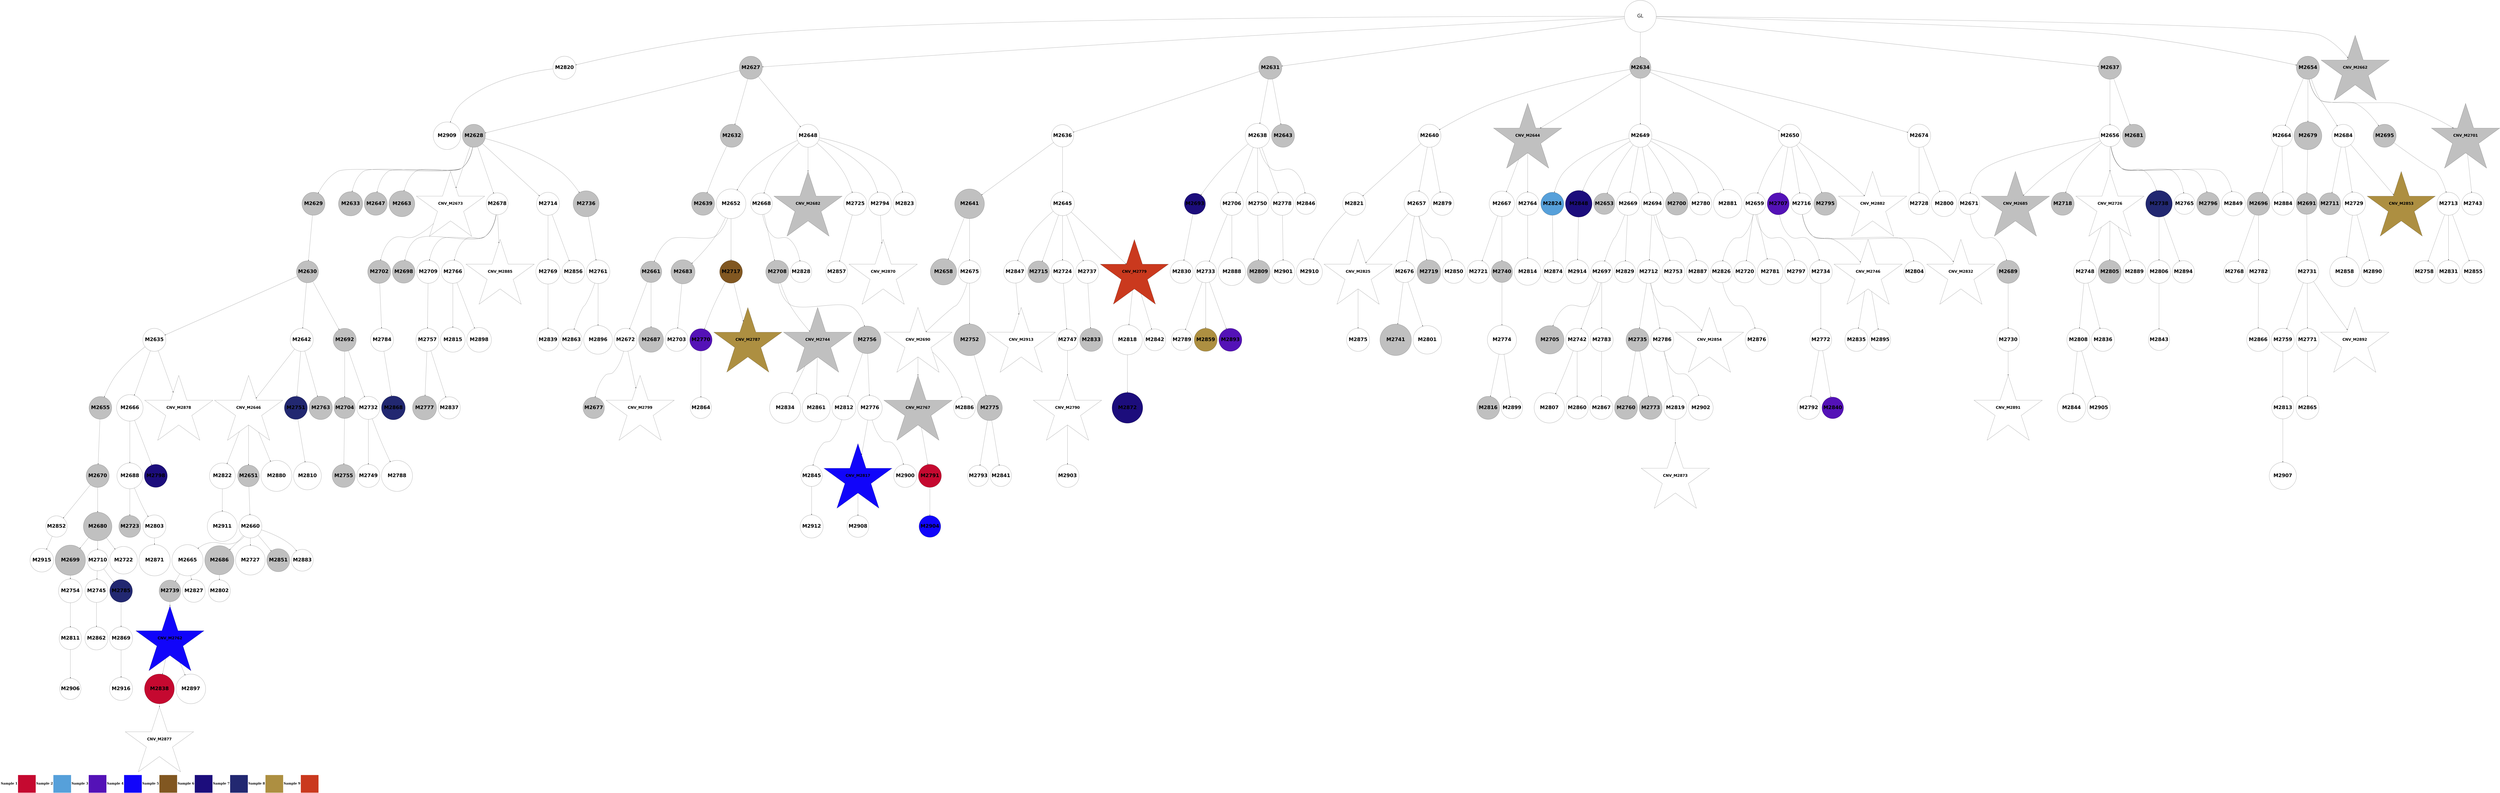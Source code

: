 digraph G { 
rankdir=TB;
2818 -> 2855;
2820 -> 2856;
2820 -> 2917;
2823 -> 2918;
2824 -> 2857;
2825 -> 2919;
2829 -> 2920;
2830 -> 2884;
2831 -> 2885;
2832 -> 2921;
2833 -> 2922;
2834 -> 2923;
2836 -> 2886;
2837 -> 2887;
2838 -> 2888;
2850 -> 2889;
2857 -> 2924;
2859 -> 2925;
2860 -> 2926;
2864 -> 2927;
2881 -> 2928;
2638 -> 2639;
2638 -> 2643;
2638 -> 2646;
2638 -> 2649;
2638 -> 2666;
2638 -> 2674;
2638 -> 2832;
2639 -> 2640;
2639 -> 2644;
2639 -> 2660;
2640 -> 2641;
2640 -> 2645;
2640 -> 2659;
2640 -> 2675;
2640 -> 2685;
2640 -> 2690;
2640 -> 2726;
2640 -> 2748;
2641 -> 2642;
2642 -> 2647;
2642 -> 2654;
2642 -> 2704;
2643 -> 2648;
2643 -> 2650;
2643 -> 2655;
2644 -> 2651;
2646 -> 2652;
2646 -> 2656;
2646 -> 2661;
2646 -> 2662;
2646 -> 2686;
2647 -> 2667;
2647 -> 2678;
2647 -> 2890;
2648 -> 2653;
2648 -> 2657;
2649 -> 2668;
2649 -> 2693;
2650 -> 2705;
2650 -> 2718;
2650 -> 2762;
2650 -> 2790;
2650 -> 2858;
2652 -> 2669;
2652 -> 2833;
2652 -> 2891;
2653 -> 2670;
2653 -> 2687;
2654 -> 2658;
2654 -> 2763;
2654 -> 2775;
2656 -> 2679;
2656 -> 2776;
2657 -> 2727;
2657 -> 2736;
2657 -> 2749;
2657 -> 2791;
2657 -> 2859;
2658 -> 2663;
2658 -> 2834;
2658 -> 2892;
2660 -> 2664;
2660 -> 2680;
2660 -> 2694;
2660 -> 2737;
2660 -> 2806;
2660 -> 2835;
2661 -> 2665;
2661 -> 2681;
2661 -> 2706;
2661 -> 2712;
2661 -> 2792;
2661 -> 2836;
2661 -> 2860;
2661 -> 2893;
2662 -> 2671;
2662 -> 2719;
2662 -> 2728;
2662 -> 2807;
2662 -> 2894;
2663 -> 2672;
2664 -> 2673;
2664 -> 2695;
2664 -> 2729;
2666 -> 2676;
2666 -> 2691;
2666 -> 2696;
2666 -> 2707;
2666 -> 2713;
2667 -> 2682;
2668 -> 2683;
2668 -> 2697;
2668 -> 2730;
2668 -> 2738;
2668 -> 2750;
2668 -> 2777;
2668 -> 2808;
2668 -> 2861;
2669 -> 2688;
2669 -> 2731;
2669 -> 2837;
2669 -> 2862;
2671 -> 2732;
2671 -> 2793;
2671 -> 2809;
2671 -> 2838;
2672 -> 2677;
2672 -> 2698;
2672 -> 2739;
2672 -> 2863;
2672 -> 2895;
2673 -> 2684;
2673 -> 2699;
2676 -> 2708;
2676 -> 2896;
2677 -> 2751;
2677 -> 2839;
2678 -> 2700;
2678 -> 2810;
2679 -> 2733;
2679 -> 2752;
2680 -> 2720;
2680 -> 2840;
2681 -> 2709;
2681 -> 2841;
2682 -> 2692;
2682 -> 2864;
2683 -> 2701;
2684 -> 2689;
2684 -> 2811;
2685 -> 2714;
2686 -> 2740;
2686 -> 2812;
2687 -> 2702;
2687 -> 2764;
2688 -> 2753;
2688 -> 2813;
2690 -> 2710;
2690 -> 2721;
2690 -> 2778;
2690 -> 2897;
2691 -> 2703;
2692 -> 2711;
2692 -> 2722;
2692 -> 2734;
2695 -> 2715;
2696 -> 2723;
2696 -> 2741;
2696 -> 2865;
2698 -> 2814;
2700 -> 2735;
2700 -> 2815;
2701 -> 2742;
2702 -> 2779;
2702 -> 2898;
2703 -> 2743;
2704 -> 2716;
2704 -> 2744;
2705 -> 2842;
2706 -> 2724;
2706 -> 2765;
2706 -> 2899;
2707 -> 2725;
2708 -> 2780;
2708 -> 2794;
2709 -> 2717;
2709 -> 2754;
2709 -> 2795;
2711 -> 2766;
2713 -> 2755;
2714 -> 2796;
2716 -> 2767;
2718 -> 2745;
2718 -> 2900;
2719 -> 2746;
2720 -> 2756;
2720 -> 2768;
2721 -> 2769;
2722 -> 2757;
2722 -> 2797;
2724 -> 2747;
2724 -> 2798;
2724 -> 2866;
2725 -> 2770;
2725 -> 2843;
2725 -> 2867;
2726 -> 2781;
2726 -> 2868;
2728 -> 2758;
2728 -> 2816;
2728 -> 2844;
2729 -> 2782;
2729 -> 2799;
2736 -> 2759;
2737 -> 2869;
2738 -> 2760;
2738 -> 2817;
2738 -> 2901;
2741 -> 2870;
2741 -> 2902;
2742 -> 2903;
2743 -> 2771;
2743 -> 2783;
2743 -> 2904;
2744 -> 2761;
2744 -> 2800;
2745 -> 2801;
2745 -> 2871;
2745 -> 2905;
2746 -> 2784;
2747 -> 2772;
2747 -> 2785;
2748 -> 2773;
2749 -> 2845;
2750 -> 2818;
2750 -> 2906;
2751 -> 2774;
2752 -> 2786;
2754 -> 2819;
2754 -> 2872;
2756 -> 2846;
2756 -> 2873;
2757 -> 2874;
2758 -> 2847;
2758 -> 2907;
2759 -> 2802;
2760 -> 2820;
2760 -> 2848;
2762 -> 2821;
2763 -> 2822;
2764 -> 2787;
2766 -> 2823;
2768 -> 2788;
2768 -> 2824;
2769 -> 2789;
2769 -> 2849;
2771 -> 2825;
2773 -> 2875;
2773 -> 2908;
2774 -> 2850;
2774 -> 2909;
2776 -> 2826;
2778 -> 2827;
2778 -> 2910;
2779 -> 2803;
2781 -> 2851;
2782 -> 2876;
2783 -> 2877;
2784 -> 2804;
2784 -> 2852;
2786 -> 2828;
2786 -> 2911;
2787 -> 2805;
2787 -> 2853;
2788 -> 2829;
2788 -> 2912;
2790 -> 2913;
2791 -> 2830;
2791 -> 2854;
2794 -> 2878;
2795 -> 2879;
2796 -> 2880;
2797 -> 2881;
2798 -> 2831;
2798 -> 2914;
2802 -> 2915;
2803 -> 2916;
2806 -> 2882;
2815 -> 2883;
2791 [shape=star style=filled fillcolor="#ca391e" fontname="helvetica-bold" fontsize=42 label="CNV_M2779"];
2817 [shape=circle style=filled fillcolor=grey fontname="helvetica-bold" fontsize=56 label="M2805" width=1.89 height=2 ];
2856 [shape=circle style=filled fillcolor=white fontname="helvetica-bold" fontsize=56 label="M2844" width=4.44 height=2 ];
2830 [shape=circle style=filled fillcolor=white fontname="helvetica-bold" fontsize=56 label="M2818" width=4.69 height=2 ];
2752 [shape=circle style=filled fillcolor=grey fontname="helvetica-bold" fontsize=56 label="M2740" width=3 height=2 ];
2764 [shape=circle style=filled fillcolor=grey fontname="helvetica-bold" fontsize=56 label="M2752" width=4.99 height=2 ];
2903 [shape=star style=filled fillcolor=white fontname="helvetica-bold" fontsize=42 label="CNV_M2891"];
2708 [shape=circle style=filled fillcolor=grey fontname="helvetica-bold" fontsize=56 label="M2696" width=0.19 height=2 ];
2796 [shape=circle style=filled fillcolor=white fontname="helvetica-bold" fontsize=56 label="M2784" width=1.26 height=2 ];
2649 [shape=circle style=filled fillcolor=grey fontname="helvetica-bold" fontsize=56 label="M2637" width=0.61 height=2 ];
2683 [shape=circle style=filled fillcolor=white fontname="helvetica-bold" fontsize=56 label="M2671" width=3.26 height=2 ];
2850 [shape=circle style=filled fillcolor="#c50930" fontname="helvetica-bold" fontsize=56 label="M2838" width=4.7 height=2 ];
2816 [shape=circle style=filled fillcolor=white fontname="helvetica-bold" fontsize=56 label="M2804" width=2.94 height=2 ];
2870 [shape=circle style=filled fillcolor=white fontname="helvetica-bold" fontsize=56 label="M2858" width=4.66 height=2 ];
2863 [shape=circle style=filled fillcolor=grey fontname="helvetica-bold" fontsize=56 label="M2851" width=1.58 height=2 ];
2677 [shape=circle style=filled fillcolor=white fontname="helvetica-bold" fontsize=56 label="M2665" width=4.9 height=2 ];
2750 [shape=circle style=filled fillcolor="#222871" fontname="helvetica-bold" fontsize=56 label="M2738" width=4.18 height=2 ];
2720 [shape=circle style=filled fillcolor=grey fontname="helvetica-bold" fontsize=56 label="M2708" width=0.95 height=2 ];
2922 [shape=circle style=filled fillcolor=white fontname="helvetica-bold" fontsize=56 label="M2910" width=4.08 height=2 ];
2674 [shape=star style=filled fillcolor=grey fontname="helvetica-bold" fontsize=42 label="CNV_M2662"];
2837 [shape=star style=filled fillcolor=white fontname="helvetica-bold" fontsize=42 label="CNV_M2825"];
2886 [shape=circle style=filled fillcolor=white fontname="helvetica-bold" fontsize=56 label="M2874" width=3.18 height=2 ];
2797 [shape=circle style=filled fillcolor="#222871" fontname="helvetica-bold" fontsize=56 label="M2785" width=2.09 height=2 ];
2912 [shape=circle style=filled fillcolor=white fontname="helvetica-bold" fontsize=56 label="M2900" width=1.04 height=2 ];
2671 [shape=circle style=filled fillcolor=white fontname="helvetica-bold" fontsize=56 label="M2659" width=2.58 height=2 ];
2731 [shape=circle style=filled fillcolor=grey fontname="helvetica-bold" fontsize=56 label="M2719" width=3.75 height=2 ];
2744 [shape=circle style=filled fillcolor=white fontname="helvetica-bold" fontsize=56 label="M2732" width=1.43 height=2 ];
2763 [shape=circle style=filled fillcolor="#222871" fontname="helvetica-bold" fontsize=56 label="M2751" width=0.64 height=2 ];
2743 [shape=circle style=filled fillcolor=white fontname="helvetica-bold" fontsize=56 label="M2731" width=0.07 height=2 ];
2673 [shape=circle style=filled fillcolor=grey fontname="helvetica-bold" fontsize=56 label="M2661" width=2.9 height=2 ];
2737 [shape=circle style=filled fillcolor=white fontname="helvetica-bold" fontsize=56 label="M2725" width=0.64 height=2 ];
2924 [shape=circle style=filled fillcolor=white fontname="helvetica-bold" fontsize=56 label="M2912" width=1.38 height=2 ];
2777 [shape=circle style=filled fillcolor=white fontname="helvetica-bold" fontsize=56 label="M2765" width=3.32 height=2 ];
2842 [shape=circle style=filled fillcolor=white fontname="helvetica-bold" fontsize=56 label="M2830" width=0.96 height=2 ];
2660 [shape=circle style=filled fillcolor=white fontname="helvetica-bold" fontsize=56 label="M2648" width=1.64 height=2 ];
2820 [shape=circle style=filled fillcolor=white fontname="helvetica-bold" fontsize=56 label="M2808" width=0.69 height=2 ];
2773 [shape=circle style=filled fillcolor=white fontname="helvetica-bold" fontsize=56 label="M2761" width=3.69 height=2 ];
2676 [shape=circle style=filled fillcolor=white fontname="helvetica-bold" fontsize=56 label="M2664" width=3.13 height=2 ];
2762 [shape=circle style=filled fillcolor=white fontname="helvetica-bold" fontsize=56 label="M2750" width=0.64 height=2 ];
2746 [shape=circle style=filled fillcolor=white fontname="helvetica-bold" fontsize=56 label="M2734" width=0.2 height=2 ];
2871 [shape=circle style=filled fillcolor="#ad8f41" fontname="helvetica-bold" fontsize=56 label="M2859" width=1.23 height=2 ];
2894 [shape=star style=filled fillcolor=white fontname="helvetica-bold" fontsize=42 label="CNV_M2882"];
2927 [shape=circle style=filled fillcolor=white fontname="helvetica-bold" fontsize=56 label="M2915" width=3.71 height=2 ];
2913 [shape=circle style=filled fillcolor=white fontname="helvetica-bold" fontsize=56 label="M2901" width=0.95 height=2 ];
2832 [shape=circle style=filled fillcolor=white fontname="helvetica-bold" fontsize=56 label="M2820" width=0.05 height=2 ];
2861 [shape=circle style=filled fillcolor=white fontname="helvetica-bold" fontsize=56 label="M2849" width=3.79 height=2 ];
2691 [shape=circle style=filled fillcolor=grey fontname="helvetica-bold" fontsize=56 label="M2679" width=4.38 height=2 ];
2778 [shape=circle style=filled fillcolor=white fontname="helvetica-bold" fontsize=56 label="M2766" width=3.62 height=2 ];
2845 [shape=circle style=filled fillcolor=grey fontname="helvetica-bold" fontsize=56 label="M2833" width=3.64 height=2 ];
2925 [shape=star style=filled fillcolor=white fontname="helvetica-bold" fontsize=42 label="CNV_M2913"];
2648 [shape=circle style=filled fillcolor=white fontname="helvetica-bold" fontsize=56 label="M2636" width=2.25 height=2 ];
2722 [shape=circle style=filled fillcolor=white fontname="helvetica-bold" fontsize=56 label="M2710" width=3.29 height=2 ];
2900 [shape=circle style=filled fillcolor=white fontname="helvetica-bold" fontsize=56 label="M2888" width=4.31 height=2 ];
2784 [shape=circle style=filled fillcolor=white fontname="helvetica-bold" fontsize=56 label="M2772" width=2.55 height=2 ];
2851 [shape=circle style=filled fillcolor=white fontname="helvetica-bold" fontsize=56 label="M2839" width=2.23 height=2 ];
2650 [shape=circle style=filled fillcolor=white fontname="helvetica-bold" fontsize=56 label="M2638" width=3.87 height=2 ];
2678 [shape=circle style=filled fillcolor=white fontname="helvetica-bold" fontsize=56 label="M2666" width=4.16 height=2 ];
2646 [shape=circle style=filled fillcolor=grey fontname="helvetica-bold" fontsize=56 label="M2634" width=3.15 height=2 ];
2687 [shape=circle style=filled fillcolor=white fontname="helvetica-bold" fontsize=56 label="M2675" width=2.12 height=2 ];
2681 [shape=circle style=filled fillcolor=white fontname="helvetica-bold" fontsize=56 label="M2669" width=1.23 height=2 ];
2885 [shape=star style=filled fillcolor=white fontname="helvetica-bold" fontsize=42 label="CNV_M2873"];
2714 [shape=circle style=filled fillcolor=grey fontname="helvetica-bold" fontsize=56 label="M2702" width=0.63 height=2 ];
2684 [shape=circle style=filled fillcolor=white fontname="helvetica-bold" fontsize=56 label="M2672" width=1.06 height=2 ];
2921 [shape=circle style=filled fillcolor=white fontname="helvetica-bold" fontsize=56 label="M2909" width=4.34 height=2 ];
2745 [shape=circle style=filled fillcolor=white fontname="helvetica-bold" fontsize=56 label="M2733" width=2.56 height=2 ];
2704 [shape=circle style=filled fillcolor=grey fontname="helvetica-bold" fontsize=56 label="M2692" width=1.03 height=2 ];
2772 [shape=circle style=filled fillcolor=grey fontname="helvetica-bold" fontsize=56 label="M2760" width=0.06 height=2 ];
2751 [shape=circle style=filled fillcolor=grey fontname="helvetica-bold" fontsize=56 label="M2739" width=3.4 height=2 ];
2808 [shape=circle style=filled fillcolor=grey fontname="helvetica-bold" fontsize=56 label="M2796" width=1.92 height=2 ];
2666 [shape=circle style=filled fillcolor=grey fontname="helvetica-bold" fontsize=56 label="M2654" width=1.86 height=2 ];
2726 [shape=circle style=filled fillcolor=white fontname="helvetica-bold" fontsize=56 label="M2714" width=1.91 height=2 ];
2792 [shape=circle style=filled fillcolor=white fontname="helvetica-bold" fontsize=56 label="M2780" width=2.32 height=2 ];
2782 [shape=circle style=filled fillcolor="#5412b7" fontname="helvetica-bold" fontsize=56 label="M2770" width=2.21 height=2 ];
2882 [shape=star style=filled fillcolor=white fontname="helvetica-bold" fontsize=42 label="CNV_M2870"];
2641 [shape=circle style=filled fillcolor=grey fontname="helvetica-bold" fontsize=56 label="M2629" width=1.46 height=2 ];
2656 [shape=star style=filled fillcolor=grey fontname="helvetica-bold" fontsize=42 label="CNV_M2644"];
2897 [shape=star style=filled fillcolor=white fontname="helvetica-bold" fontsize=42 label="CNV_M2885"];
2689 [shape=circle style=filled fillcolor=grey fontname="helvetica-bold" fontsize=56 label="M2677" width=2.89 height=2 ];
2702 [shape=star style=filled fillcolor=white fontname="helvetica-bold" fontsize=42 label="CNV_M2690"];
2822 [shape=circle style=filled fillcolor=white fontname="helvetica-bold" fontsize=56 label="M2810" width=4.38 height=2 ];
2783 [shape=circle style=filled fillcolor=white fontname="helvetica-bold" fontsize=56 label="M2771" width=1.89 height=2 ];
2793 [shape=circle style=filled fillcolor=white fontname="helvetica-bold" fontsize=56 label="M2781" width=4.05 height=2 ];
2807 [shape=circle style=filled fillcolor=grey fontname="helvetica-bold" fontsize=56 label="M2795" width=1.13 height=2 ];
2721 [shape=circle style=filled fillcolor=white fontname="helvetica-bold" fontsize=56 label="M2709" width=1.04 height=2 ];
2643 [shape=circle style=filled fillcolor=grey fontname="helvetica-bold" fontsize=56 label="M2631" width=0.19 height=2 ];
2758 [shape=star style=filled fillcolor=white fontname="helvetica-bold" fontsize=42 label="CNV_M2746"];
2809 [shape=circle style=filled fillcolor=white fontname="helvetica-bold" fontsize=56 label="M2797" width=0.17 height=2 ];
2767 [shape=circle style=filled fillcolor=grey fontname="helvetica-bold" fontsize=56 label="M2755" width=1.05 height=2 ];
2860 [shape=circle style=filled fillcolor="#1c0d7c" fontname="helvetica-bold" fontsize=56 label="M2848" width=4.2 height=2 ];
2786 [shape=circle style=filled fillcolor=white fontname="helvetica-bold" fontsize=56 label="M2774" width=4.58 height=2 ];
2831 [shape=circle style=filled fillcolor=white fontname="helvetica-bold" fontsize=56 label="M2819" width=1.87 height=2 ];
2812 [shape=circle style=filled fillcolor=white fontname="helvetica-bold" fontsize=56 label="M2800" width=4.01 height=2 ];
2838 [shape=circle style=filled fillcolor=white fontname="helvetica-bold" fontsize=56 label="M2826" width=2.69 height=2 ];
2665 [shape=circle style=filled fillcolor=grey fontname="helvetica-bold" fontsize=56 label="M2653" width=3.03 height=2 ];
2680 [shape=circle style=filled fillcolor=white fontname="helvetica-bold" fontsize=56 label="M2668" width=2.78 height=2 ];
2699 [shape=circle style=filled fillcolor=grey fontname="helvetica-bold" fontsize=56 label="M2687" width=3.92 height=2 ];
2713 [shape=star style=filled fillcolor=grey fontname="helvetica-bold" fontsize=42 label="CNV_M2701"];
2655 [shape=circle style=filled fillcolor=grey fontname="helvetica-bold" fontsize=56 label="M2643" width=1.32 height=2 ];
2911 [shape=circle style=filled fillcolor=white fontname="helvetica-bold" fontsize=56 label="M2899" width=2.93 height=2 ];
2798 [shape=circle style=filled fillcolor=white fontname="helvetica-bold" fontsize=56 label="M2786" width=1.5 height=2 ];
2835 [shape=circle style=filled fillcolor=white fontname="helvetica-bold" fontsize=56 label="M2823" width=0.26 height=2 ];
2769 [shape=circle style=filled fillcolor=white fontname="helvetica-bold" fontsize=56 label="M2757" width=1.23 height=2 ];
2639 [shape=circle style=filled fillcolor=grey fontname="helvetica-bold" fontsize=56 label="M2627" width=0.59 height=2 ];
2732 [shape=circle style=filled fillcolor=white fontname="helvetica-bold" fontsize=56 label="M2720" width=2.47 height=2 ];
2729 [shape=circle style=filled fillcolor="#815721" fontname="helvetica-bold" fontsize=56 label="M2717" width=3.58 height=2 ];
2657 [shape=circle style=filled fillcolor=white fontname="helvetica-bold" fontsize=56 label="M2645" width=3.73 height=2 ];
2711 [shape=circle style=filled fillcolor=grey fontname="helvetica-bold" fontsize=56 label="M2699" width=4.76 height=2 ];
2843 [shape=circle style=filled fillcolor=white fontname="helvetica-bold" fontsize=56 label="M2831" width=0.83 height=2 ];
2828 [shape=circle style=filled fillcolor=grey fontname="helvetica-bold" fontsize=56 label="M2816" width=0.35 height=2 ];
2909 [shape=circle style=filled fillcolor=white fontname="helvetica-bold" fontsize=56 label="M2897" width=4.66 height=2 ];
2675 [shape=circle style=filled fillcolor=grey fontname="helvetica-bold" fontsize=56 label="M2663" width=4.07 height=2 ];
2701 [shape=circle style=filled fillcolor=grey fontname="helvetica-bold" fontsize=56 label="M2689" width=1.86 height=2 ];
2742 [shape=circle style=filled fillcolor=white fontname="helvetica-bold" fontsize=56 label="M2730" width=2.07 height=2 ];
2888 [shape=circle style=filled fillcolor=white fontname="helvetica-bold" fontsize=56 label="M2876" width=1.79 height=2 ];
2811 [shape=star style=filled fillcolor=white fontname="helvetica-bold" fontsize=42 label="CNV_M2799"];
2806 [shape=circle style=filled fillcolor=white fontname="helvetica-bold" fontsize=56 label="M2794" width=0.55 height=2 ];
2794 [shape=circle style=filled fillcolor=white fontname="helvetica-bold" fontsize=56 label="M2782" width=3.64 height=2 ];
2659 [shape=circle style=filled fillcolor=grey fontname="helvetica-bold" fontsize=56 label="M2647" width=0.18 height=2 ];
2723 [shape=circle style=filled fillcolor=grey fontname="helvetica-bold" fontsize=56 label="M2711" width=2.45 height=2 ];
2642 [shape=circle style=filled fillcolor=grey fontname="helvetica-bold" fontsize=56 label="M2630" width=2.41 height=2 ];
2727 [shape=circle style=filled fillcolor=grey fontname="helvetica-bold" fontsize=56 label="M2715" width=2.63 height=2 ];
2836 [shape=circle style=filled fillcolor="#56a0da" fontname="helvetica-bold" fontsize=56 label="M2824" width=1.83 height=2 ];
2768 [shape=circle style=filled fillcolor=grey fontname="helvetica-bold" fontsize=56 label="M2756" width=4.34 height=2 ];
2695 [shape=circle style=filled fillcolor=grey fontname="helvetica-bold" fontsize=56 label="M2683" width=3.79 height=2 ];
2926 [shape=circle style=filled fillcolor=white fontname="helvetica-bold" fontsize=56 label="M2914" width=3.74 height=2 ];
2638 [label="GL" fontname="arial-bold" fontsize=56 width=5 height=5];
2718 [shape=circle style=filled fillcolor=white fontname="helvetica-bold" fontsize=56 label="M2706" width=0.62 height=2 ];
2755 [shape=circle style=filled fillcolor=white fontname="helvetica-bold" fontsize=56 label="M2743" width=3.52 height=2 ];
2824 [shape=circle style=filled fillcolor=white fontname="helvetica-bold" fontsize=56 label="M2812" width=3.78 height=2 ];
2766 [shape=circle style=filled fillcolor=white fontname="helvetica-bold" fontsize=56 label="M2754" width=3.74 height=2 ];
2898 [shape=circle style=filled fillcolor=white fontname="helvetica-bold" fontsize=56 label="M2886" width=2.66 height=2 ];
2741 [shape=circle style=filled fillcolor=white fontname="helvetica-bold" fontsize=56 label="M2729" width=1.72 height=2 ];
2710 [shape=circle style=filled fillcolor=grey fontname="helvetica-bold" fontsize=56 label="M2698" width=2.13 height=2 ];
2679 [shape=circle style=filled fillcolor=white fontname="helvetica-bold" fontsize=56 label="M2667" width=3.98 height=2 ];
2739 [shape=circle style=filled fillcolor=white fontname="helvetica-bold" fontsize=56 label="M2727" width=4.65 height=2 ];
2874 [shape=circle style=filled fillcolor=white fontname="helvetica-bold" fontsize=56 label="M2862" width=0.94 height=2 ];
2779 [shape=star style=filled fillcolor=grey fontname="helvetica-bold" fontsize=42 label="CNV_M2767"];
2662 [shape=circle style=filled fillcolor=white fontname="helvetica-bold" fontsize=56 label="M2650" width=0.2 height=2 ];
2862 [shape=circle style=filled fillcolor=white fontname="helvetica-bold" fontsize=56 label="M2850" width=1.43 height=2 ];
2717 [shape=circle style=filled fillcolor=grey fontname="helvetica-bold" fontsize=56 label="M2705" width=4.46 height=2 ];
2765 [shape=circle style=filled fillcolor=white fontname="helvetica-bold" fontsize=56 label="M2753" width=0.6 height=2 ];
2799 [shape=star style=filled fillcolor="#ad8f41" fontname="helvetica-bold" fontsize=42 label="CNV_M2787"];
2875 [shape=circle style=filled fillcolor=white fontname="helvetica-bold" fontsize=56 label="M2863" width=2.95 height=2 ];
2733 [shape=circle style=filled fillcolor=white fontname="helvetica-bold" fontsize=56 label="M2721" width=2.09 height=2 ];
2688 [shape=circle style=filled fillcolor=white fontname="helvetica-bold" fontsize=56 label="M2676" width=3.38 height=2 ];
2866 [shape=star style=filled fillcolor=white fontname="helvetica-bold" fontsize=42 label="CNV_M2854"];
2736 [shape=circle style=filled fillcolor=white fontname="helvetica-bold" fontsize=56 label="M2724" width=1.98 height=2 ];
2915 [shape=circle style=filled fillcolor=white fontname="helvetica-bold" fontsize=56 label="M2903" width=1.97 height=2 ];
2923 [shape=circle style=filled fillcolor=white fontname="helvetica-bold" fontsize=56 label="M2911" width=4.71 height=2 ];
2891 [shape=circle style=filled fillcolor=white fontname="helvetica-bold" fontsize=56 label="M2879" width=0.4 height=2 ];
2697 [shape=star style=filled fillcolor=grey fontname="helvetica-bold" fontsize=42 label="CNV_M2685"];
2728 [shape=circle style=filled fillcolor=white fontname="helvetica-bold" fontsize=56 label="M2716" width=2.9 height=2 ];
2883 [shape=circle style=filled fillcolor=white fontname="helvetica-bold" fontsize=56 label="M2871" width=4.91 height=2 ];
2692 [shape=circle style=filled fillcolor=grey fontname="helvetica-bold" fontsize=56 label="M2680" width=4.48 height=2 ];
2804 [shape=circle style=filled fillcolor=white fontname="helvetica-bold" fontsize=56 label="M2792" width=1.1 height=2 ];
2761 [shape=circle style=filled fillcolor=white fontname="helvetica-bold" fontsize=56 label="M2749" width=0.64 height=2 ];
2920 [shape=circle style=filled fillcolor=white fontname="helvetica-bold" fontsize=56 label="M2908" width=2.62 height=2 ];
2795 [shape=circle style=filled fillcolor=white fontname="helvetica-bold" fontsize=56 label="M2783" width=1.97 height=2 ];
2652 [shape=circle style=filled fillcolor=white fontname="helvetica-bold" fontsize=56 label="M2640" width=1.07 height=2 ];
2800 [shape=circle style=filled fillcolor=white fontname="helvetica-bold" fontsize=56 label="M2788" width=4.88 height=2 ];
2645 [shape=circle style=filled fillcolor=grey fontname="helvetica-bold" fontsize=56 label="M2633" width=3.81 height=2 ];
2892 [shape=circle style=filled fillcolor=white fontname="helvetica-bold" fontsize=56 label="M2880" width=4.88 height=2 ];
2890 [shape=star style=filled fillcolor=white fontname="helvetica-bold" fontsize=42 label="CNV_M2878"];
2748 [shape=circle style=filled fillcolor=grey fontname="helvetica-bold" fontsize=56 label="M2736" width=4.09 height=2 ];
2819 [shape=circle style=filled fillcolor=white fontname="helvetica-bold" fontsize=56 label="M2807" width=4.77 height=2 ];
2896 [shape=circle style=filled fillcolor=white fontname="helvetica-bold" fontsize=56 label="M2884" width=2.06 height=2 ];
2774 [shape=star style=filled fillcolor="#1105fa" fontname="helvetica-bold" fontsize=42 label="CNV_M2762"];
2780 [shape=circle style=filled fillcolor=white fontname="helvetica-bold" fontsize=56 label="M2768" width=2.65 height=2 ];
2696 [shape=circle style=filled fillcolor=white fontname="helvetica-bold" fontsize=56 label="M2684" width=3.58 height=2 ];
2734 [shape=circle style=filled fillcolor=white fontname="helvetica-bold" fontsize=56 label="M2722" width=4.33 height=2 ];
2698 [shape=circle style=filled fillcolor=grey fontname="helvetica-bold" fontsize=56 label="M2686" width=4.59 height=2 ];
2826 [shape=circle style=filled fillcolor=white fontname="helvetica-bold" fontsize=56 label="M2814" width=4.22 height=2 ];
2757 [shape=circle style=filled fillcolor=white fontname="helvetica-bold" fontsize=56 label="M2745" width=0.27 height=2 ];
2725 [shape=circle style=filled fillcolor=white fontname="helvetica-bold" fontsize=56 label="M2713" width=1.68 height=2 ];
2899 [shape=circle style=filled fillcolor=white fontname="helvetica-bold" fontsize=56 label="M2887" width=2.16 height=2 ];
2664 [shape=circle style=filled fillcolor=white fontname="helvetica-bold" fontsize=56 label="M2652" width=4.67 height=2 ];
2869 [shape=circle style=filled fillcolor=white fontname="helvetica-bold" fontsize=56 label="M2857" width=2.71 height=2 ];
2825 [shape=circle style=filled fillcolor=white fontname="helvetica-bold" fontsize=56 label="M2813" width=2.41 height=2 ];
2682 [shape=circle style=filled fillcolor=grey fontname="helvetica-bold" fontsize=56 label="M2670" width=1.3 height=2 ];
2876 [shape=circle style=filled fillcolor=white fontname="helvetica-bold" fontsize=56 label="M2864" width=3.12 height=2 ];
2653 [shape=circle style=filled fillcolor=grey fontname="helvetica-bold" fontsize=56 label="M2641" width=4.66 height=2 ];
2754 [shape=circle style=filled fillcolor=white fontname="helvetica-bold" fontsize=56 label="M2742" width=3.61 height=2 ];
2859 [shape=circle style=filled fillcolor=white fontname="helvetica-bold" fontsize=56 label="M2847" width=2.15 height=2 ];
2694 [shape=star style=filled fillcolor=grey fontname="helvetica-bold" fontsize=42 label="CNV_M2682"];
2803 [shape=circle style=filled fillcolor="#c50930" fontname="helvetica-bold" fontsize=56 label="M2791" width=0.91 height=2 ];
2880 [shape=circle style=filled fillcolor="#222871" fontname="helvetica-bold" fontsize=56 label="M2868" width=3.75 height=2 ];
2868 [shape=circle style=filled fillcolor=white fontname="helvetica-bold" fontsize=56 label="M2856" width=1.92 height=2 ];
2814 [shape=circle style=filled fillcolor=white fontname="helvetica-bold" fontsize=56 label="M2802" width=2.42 height=2 ];
2813 [shape=circle style=filled fillcolor=white fontname="helvetica-bold" fontsize=56 label="M2801" width=4.47 height=2 ];
2654 [shape=circle style=filled fillcolor=white fontname="helvetica-bold" fontsize=56 label="M2642" width=1.49 height=2 ];
2651 [shape=circle style=filled fillcolor=grey fontname="helvetica-bold" fontsize=56 label="M2639" width=1.04 height=2 ];
2877 [shape=circle style=filled fillcolor=white fontname="helvetica-bold" fontsize=56 label="M2865" width=0.48 height=2 ];
2705 [shape=circle style=filled fillcolor="#1c0d7c" fontname="helvetica-bold" fontsize=56 label="M2693" width=3.21 height=2 ];
2834 [shape=circle style=filled fillcolor=white fontname="helvetica-bold" fontsize=56 label="M2822" width=4.05 height=2 ];
2918 [shape=circle style=filled fillcolor=white fontname="helvetica-bold" fontsize=56 label="M2906" width=3.18 height=2 ];
2788 [shape=circle style=filled fillcolor=white fontname="helvetica-bold" fontsize=56 label="M2776" width=3.88 height=2 ];
2847 [shape=circle style=filled fillcolor=white fontname="helvetica-bold" fontsize=56 label="M2835" width=0.62 height=2 ];
2771 [shape=circle style=filled fillcolor=white fontname="helvetica-bold" fontsize=56 label="M2759" width=0.78 height=2 ];
2781 [shape=circle style=filled fillcolor=white fontname="helvetica-bold" fontsize=56 label="M2769" width=3.83 height=2 ];
2724 [shape=circle style=filled fillcolor=white fontname="helvetica-bold" fontsize=56 label="M2712" width=0.22 height=2 ];
2775 [shape=circle style=filled fillcolor=grey fontname="helvetica-bold" fontsize=56 label="M2763" width=3.68 height=2 ];
2700 [shape=circle style=filled fillcolor=white fontname="helvetica-bold" fontsize=56 label="M2688" width=4.05 height=2 ];
2893 [shape=circle style=filled fillcolor=white fontname="helvetica-bold" fontsize=56 label="M2881" width=4.48 height=2 ];
2703 [shape=circle style=filled fillcolor=grey fontname="helvetica-bold" fontsize=56 label="M2691" width=3.32 height=2 ];
2910 [shape=circle style=filled fillcolor=white fontname="helvetica-bold" fontsize=56 label="M2898" width=3.88 height=2 ];
2907 [shape=circle style=filled fillcolor=white fontname="helvetica-bold" fontsize=56 label="M2895" width=3.31 height=2 ];
2706 [shape=circle style=filled fillcolor=white fontname="helvetica-bold" fontsize=56 label="M2694" width=2.12 height=2 ];
2857 [shape=circle style=filled fillcolor=white fontname="helvetica-bold" fontsize=56 label="M2845" width=3.21 height=2 ];
2854 [shape=circle style=filled fillcolor=white fontname="helvetica-bold" fontsize=56 label="M2842" width=2.54 height=2 ];
2716 [shape=circle style=filled fillcolor=grey fontname="helvetica-bold" fontsize=56 label="M2704" width=3.11 height=2 ];
2881 [shape=circle style=filled fillcolor=white fontname="helvetica-bold" fontsize=56 label="M2869" width=0.58 height=2 ];
2823 [shape=circle style=filled fillcolor=white fontname="helvetica-bold" fontsize=56 label="M2811" width=3.51 height=2 ];
2686 [shape=circle style=filled fillcolor=white fontname="helvetica-bold" fontsize=56 label="M2674" width=3.65 height=2 ];
2908 [shape=circle style=filled fillcolor=white fontname="helvetica-bold" fontsize=56 label="M2896" width=4.51 height=2 ];
2789 [shape=circle style=filled fillcolor=grey fontname="helvetica-bold" fontsize=56 label="M2777" width=3.78 height=2 ];
2855 [shape=circle style=filled fillcolor=white fontname="helvetica-bold" fontsize=56 label="M2843" width=3.13 height=2 ];
2802 [shape=star style=filled fillcolor=white fontname="helvetica-bold" fontsize=42 label="CNV_M2790"];
2917 [shape=circle style=filled fillcolor=white fontname="helvetica-bold" fontsize=56 label="M2905" width=0.92 height=2 ];
2872 [shape=circle style=filled fillcolor=white fontname="helvetica-bold" fontsize=56 label="M2860" width=2.32 height=2 ];
2730 [shape=circle style=filled fillcolor=grey fontname="helvetica-bold" fontsize=56 label="M2718" width=1.98 height=2 ];
2818 [shape=circle style=filled fillcolor=white fontname="helvetica-bold" fontsize=56 label="M2806" width=1.88 height=2 ];
2759 [shape=circle style=filled fillcolor=white fontname="helvetica-bold" fontsize=56 label="M2747" width=3.05 height=2 ];
2801 [shape=circle style=filled fillcolor=white fontname="helvetica-bold" fontsize=56 label="M2789" width=3.04 height=2 ];
2841 [shape=circle style=filled fillcolor=white fontname="helvetica-bold" fontsize=56 label="M2829" width=2.96 height=2 ];
2715 [shape=circle style=filled fillcolor=white fontname="helvetica-bold" fontsize=56 label="M2703" width=1.62 height=2 ];
2735 [shape=circle style=filled fillcolor=grey fontname="helvetica-bold" fontsize=56 label="M2723" width=2.45 height=2 ];
2644 [shape=circle style=filled fillcolor=grey fontname="helvetica-bold" fontsize=56 label="M2632" width=1.32 height=2 ];
2663 [shape=circle style=filled fillcolor=grey fontname="helvetica-bold" fontsize=56 label="M2651" width=2.71 height=2 ];
2916 [shape=circle style=filled fillcolor="#1105fa" fontname="helvetica-bold" fontsize=56 label="M2904" width=2.56 height=2 ];
2821 [shape=circle style=filled fillcolor=grey fontname="helvetica-bold" fontsize=56 label="M2809" width=1.95 height=2 ];
2858 [shape=circle style=filled fillcolor=white fontname="helvetica-bold" fontsize=56 label="M2846" width=3.28 height=2 ];
2753 [shape=circle style=filled fillcolor=grey fontname="helvetica-bold" fontsize=56 label="M2741" width=4.94 height=2 ];
2873 [shape=circle style=filled fillcolor=white fontname="helvetica-bold" fontsize=56 label="M2861" width=4.4 height=2 ];
2829 [shape=star style=filled fillcolor="#1105fa" fontname="helvetica-bold" fontsize=42 label="CNV_M2817"];
2805 [shape=circle style=filled fillcolor=white fontname="helvetica-bold" fontsize=56 label="M2793" width=3.3 height=2 ];
2661 [shape=circle style=filled fillcolor=white fontname="helvetica-bold" fontsize=56 label="M2649" width=1.16 height=2 ];
2846 [shape=circle style=filled fillcolor=white fontname="helvetica-bold" fontsize=56 label="M2834" width=4.88 height=2 ];
2919 [shape=circle style=filled fillcolor=white fontname="helvetica-bold" fontsize=56 label="M2907" width=4.28 height=2 ];
2887 [shape=circle style=filled fillcolor=white fontname="helvetica-bold" fontsize=56 label="M2875" width=0.9 height=2 ];
2833 [shape=circle style=filled fillcolor=white fontname="helvetica-bold" fontsize=56 label="M2821" width=1.39 height=2 ];
2760 [shape=circle style=filled fillcolor=white fontname="helvetica-bold" fontsize=56 label="M2748" width=0.75 height=2 ];
2712 [shape=circle style=filled fillcolor=grey fontname="helvetica-bold" fontsize=56 label="M2700" width=3.55 height=2 ];
2756 [shape=star style=filled fillcolor=grey fontname="helvetica-bold" fontsize=42 label="CNV_M2744"];
2852 [shape=circle style=filled fillcolor="#5412b7" fontname="helvetica-bold" fontsize=56 label="M2840" width=2.69 height=2 ];
2864 [shape=circle style=filled fillcolor=white fontname="helvetica-bold" fontsize=56 label="M2852" width=2.95 height=2 ];
2839 [shape=circle style=filled fillcolor=white fontname="helvetica-bold" fontsize=56 label="M2827" width=3.59 height=2 ];
2895 [shape=circle style=filled fillcolor=white fontname="helvetica-bold" fontsize=56 label="M2883" width=2.57 height=2 ];
2848 [shape=circle style=filled fillcolor=white fontname="helvetica-bold" fontsize=56 label="M2836" width=0.68 height=2 ];
2889 [shape=star style=filled fillcolor=white fontname="helvetica-bold" fontsize=42 label="CNV_M2877"];
2709 [shape=circle style=filled fillcolor=white fontname="helvetica-bold" fontsize=56 label="M2697" width=2.54 height=2 ];
2776 [shape=circle style=filled fillcolor=white fontname="helvetica-bold" fontsize=56 label="M2764" width=1.31 height=2 ];
2810 [shape=circle style=filled fillcolor="#1c0d7c" fontname="helvetica-bold" fontsize=56 label="M2798" width=1.27 height=2 ];
2928 [shape=circle style=filled fillcolor=white fontname="helvetica-bold" fontsize=56 label="M2916" width=0.75 height=2 ];
2738 [shape=star style=filled fillcolor=white fontname="helvetica-bold" fontsize=42 label="CNV_M2726"];
2693 [shape=circle style=filled fillcolor=grey fontname="helvetica-bold" fontsize=56 label="M2681" width=1.25 height=2 ];
2668 [shape=circle style=filled fillcolor=white fontname="helvetica-bold" fontsize=56 label="M2656" width=2.7 height=2 ];
2844 [shape=star style=filled fillcolor=white fontname="helvetica-bold" fontsize=42 label="CNV_M2832"];
2904 [shape=star style=filled fillcolor=white fontname="helvetica-bold" fontsize=42 label="CNV_M2892"];
2901 [shape=circle style=filled fillcolor=white fontname="helvetica-bold" fontsize=56 label="M2889" width=1.31 height=2 ];
2719 [shape=circle style=filled fillcolor="#5412b7" fontname="helvetica-bold" fontsize=56 label="M2707" width=2.39 height=2 ];
2707 [shape=circle style=filled fillcolor=grey fontname="helvetica-bold" fontsize=56 label="M2695" width=1.36 height=2 ];
2853 [shape=circle style=filled fillcolor=white fontname="helvetica-bold" fontsize=56 label="M2841" width=3.13 height=2 ];
2879 [shape=circle style=filled fillcolor=white fontname="helvetica-bold" fontsize=56 label="M2867" width=1.11 height=2 ];
2815 [shape=circle style=filled fillcolor=white fontname="helvetica-bold" fontsize=56 label="M2803" width=0.2 height=2 ];
2827 [shape=circle style=filled fillcolor=white fontname="helvetica-bold" fontsize=56 label="M2815" width=3.88 height=2 ];
2667 [shape=circle style=filled fillcolor=grey fontname="helvetica-bold" fontsize=56 label="M2655" width=2.11 height=2 ];
2685 [shape=star style=filled fillcolor=white fontname="helvetica-bold" fontsize=42 label="CNV_M2673"];
2747 [shape=circle style=filled fillcolor=grey fontname="helvetica-bold" fontsize=56 label="M2735" width=0.44 height=2 ];
2902 [shape=circle style=filled fillcolor=white fontname="helvetica-bold" fontsize=56 label="M2890" width=1.22 height=2 ];
2906 [shape=circle style=filled fillcolor=white fontname="helvetica-bold" fontsize=56 label="M2894" width=2.25 height=2 ];
2669 [shape=circle style=filled fillcolor=white fontname="helvetica-bold" fontsize=56 label="M2657" width=3.96 height=2 ];
2647 [shape=circle style=filled fillcolor=white fontname="helvetica-bold" fontsize=56 label="M2635" width=0.19 height=2 ];
2770 [shape=circle style=filled fillcolor=white fontname="helvetica-bold" fontsize=56 label="M2758" width=2.32 height=2 ];
2867 [shape=circle style=filled fillcolor=white fontname="helvetica-bold" fontsize=56 label="M2855" width=1.58 height=2 ];
2785 [shape=circle style=filled fillcolor=grey fontname="helvetica-bold" fontsize=56 label="M2773" width=1.14 height=2 ];
2790 [shape=circle style=filled fillcolor=white fontname="helvetica-bold" fontsize=56 label="M2778" width=1.48 height=2 ];
2884 [shape=circle style=filled fillcolor="#1c0d7c" fontname="helvetica-bold" fontsize=56 label="M2872" width=4.84 height=2 ];
2690 [shape=circle style=filled fillcolor=white fontname="helvetica-bold" fontsize=56 label="M2678" width=3.44 height=2 ];
2914 [shape=circle style=filled fillcolor=white fontname="helvetica-bold" fontsize=56 label="M2902" width=3.89 height=2 ];
2878 [shape=circle style=filled fillcolor=white fontname="helvetica-bold" fontsize=56 label="M2866" width=1.4 height=2 ];
2749 [shape=circle style=filled fillcolor=white fontname="helvetica-bold" fontsize=56 label="M2737" width=2.02 height=2 ];
2787 [shape=circle style=filled fillcolor=grey fontname="helvetica-bold" fontsize=56 label="M2775" width=3.98 height=2 ];
2905 [shape=circle style=filled fillcolor="#5412b7" fontname="helvetica-bold" fontsize=56 label="M2893" width=1.83 height=2 ];
2840 [shape=circle style=filled fillcolor=white fontname="helvetica-bold" fontsize=56 label="M2828" width=2.99 height=2 ];
2672 [shape=circle style=filled fillcolor=white fontname="helvetica-bold" fontsize=56 label="M2660" width=1.2 height=2 ];
2670 [shape=circle style=filled fillcolor=grey fontname="helvetica-bold" fontsize=56 label="M2658" width=4.14 height=2 ];
2740 [shape=circle style=filled fillcolor=white fontname="helvetica-bold" fontsize=56 label="M2728" width=2.8 height=2 ];
2658 [shape=star style=filled fillcolor=white fontname="helvetica-bold" fontsize=42 label="CNV_M2646"];
2849 [shape=circle style=filled fillcolor=white fontname="helvetica-bold" fontsize=56 label="M2837" width=2.34 height=2 ];
2640 [shape=circle style=filled fillcolor=grey fontname="helvetica-bold" fontsize=56 label="M2628" width=0.17 height=2 ];
2865 [shape=star style=filled fillcolor="#ad8f41" fontname="helvetica-bold" fontsize=42 label="CNV_M2853"];
{rank=sink;
Legend[shape=none, margin=0, label=<<TABLE border="0" cellborder="0" cellspacing="0"> 
<TR><TD width="200" height="200" colspan="1"><FONT POINT-SIZE="36.0"><B>Sample 1</B></FONT></TD><TD width="200" height="200" colspan="1" BGCOLOR="#c50930"></TD>
<TD width="200" height="200" colspan="1"><FONT POINT-SIZE="36.0"><B>Sample 2</B></FONT></TD><TD width="200" height="200" colspan="1" BGCOLOR="#56a0da"></TD>
<TD width="200" height="200" colspan="1"><FONT POINT-SIZE="36.0"><B>Sample 3</B></FONT></TD><TD width="200" height="200" colspan="1" BGCOLOR="#5412b7"></TD>
<TD width="200" height="200" colspan="1"><FONT POINT-SIZE="36.0"><B>Sample 4</B></FONT></TD><TD width="200" height="200" colspan="1" BGCOLOR="#1105fa"></TD>
<TD width="200" height="200" colspan="1"><FONT POINT-SIZE="36.0"><B>Sample 5</B></FONT></TD><TD width="200" height="200" colspan="1" BGCOLOR="#815721"></TD>
<TD width="200" height="200" colspan="1"><FONT POINT-SIZE="36.0"><B>Sample 6</B></FONT></TD><TD width="200" height="200" colspan="1" BGCOLOR="#1c0d7c"></TD>
<TD width="200" height="200" colspan="1"><FONT POINT-SIZE="36.0"><B>Sample 7</B></FONT></TD><TD width="200" height="200" colspan="1" BGCOLOR="#222871"></TD>
<TD width="200" height="200" colspan="1"><FONT POINT-SIZE="36.0"><B>Sample 8</B></FONT></TD><TD width="200" height="200" colspan="1" BGCOLOR="#ad8f41"></TD>
<TD width="200" height="200" colspan="1"><FONT POINT-SIZE="36.0"><B>Sample 9</B></FONT></TD><TD width="200" height="200" colspan="1" BGCOLOR="#ca391e"></TD>
</TR></TABLE>>];
} 
}